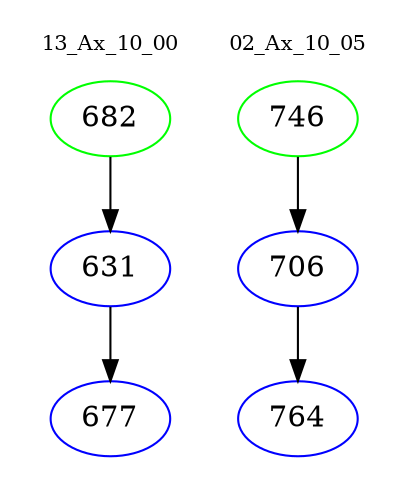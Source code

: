 digraph{
subgraph cluster_0 {
color = white
label = "13_Ax_10_00";
fontsize=10;
T0_682 [label="682", color="green"]
T0_682 -> T0_631 [color="black"]
T0_631 [label="631", color="blue"]
T0_631 -> T0_677 [color="black"]
T0_677 [label="677", color="blue"]
}
subgraph cluster_1 {
color = white
label = "02_Ax_10_05";
fontsize=10;
T1_746 [label="746", color="green"]
T1_746 -> T1_706 [color="black"]
T1_706 [label="706", color="blue"]
T1_706 -> T1_764 [color="black"]
T1_764 [label="764", color="blue"]
}
}
